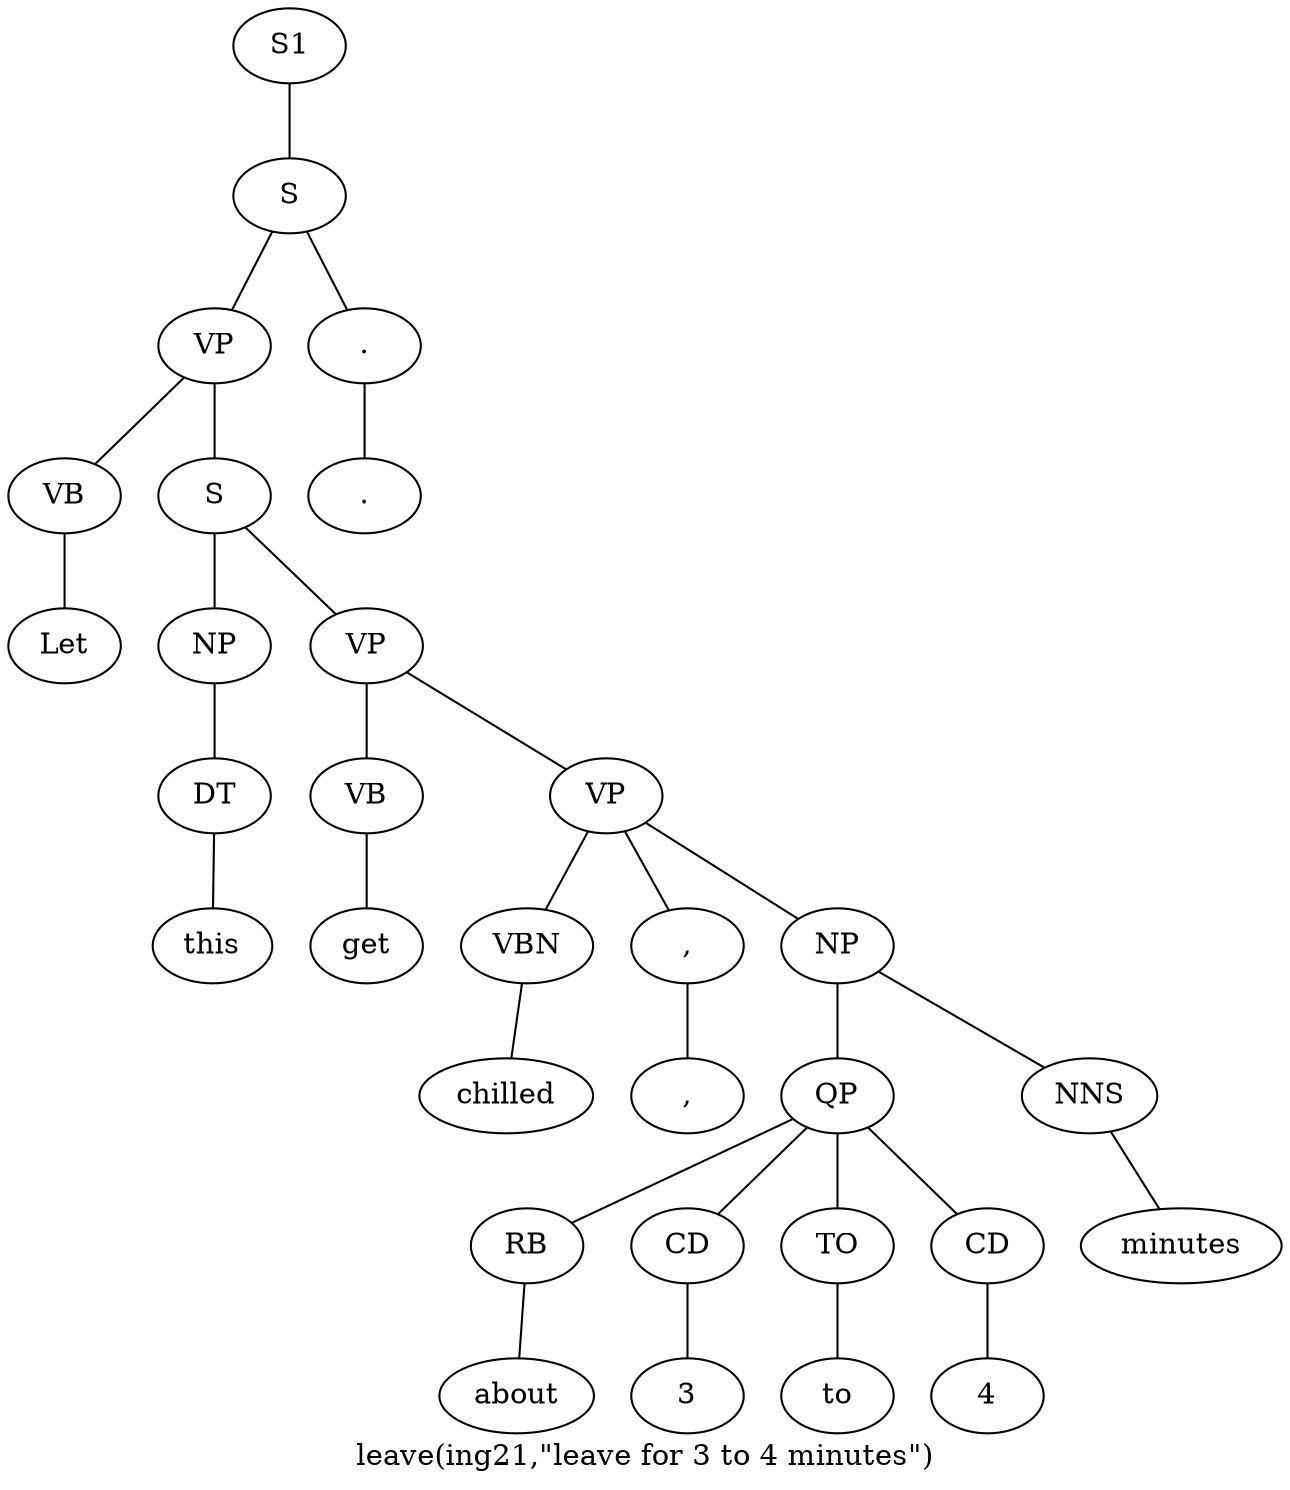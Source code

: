 graph SyntaxGraph {
	label = "leave(ing21,\"leave for 3 to 4 minutes\")";
	Node0 [label="S1"];
	Node1 [label="S"];
	Node2 [label="VP"];
	Node3 [label="VB"];
	Node4 [label="Let"];
	Node5 [label="S"];
	Node6 [label="NP"];
	Node7 [label="DT"];
	Node8 [label="this"];
	Node9 [label="VP"];
	Node10 [label="VB"];
	Node11 [label="get"];
	Node12 [label="VP"];
	Node13 [label="VBN"];
	Node14 [label="chilled"];
	Node15 [label=","];
	Node16 [label=","];
	Node17 [label="NP"];
	Node18 [label="QP"];
	Node19 [label="RB"];
	Node20 [label="about"];
	Node21 [label="CD"];
	Node22 [label="3"];
	Node23 [label="TO"];
	Node24 [label="to"];
	Node25 [label="CD"];
	Node26 [label="4"];
	Node27 [label="NNS"];
	Node28 [label="minutes"];
	Node29 [label="."];
	Node30 [label="."];

	Node0 -- Node1;
	Node1 -- Node2;
	Node1 -- Node29;
	Node2 -- Node3;
	Node2 -- Node5;
	Node3 -- Node4;
	Node5 -- Node6;
	Node5 -- Node9;
	Node6 -- Node7;
	Node7 -- Node8;
	Node9 -- Node10;
	Node9 -- Node12;
	Node10 -- Node11;
	Node12 -- Node13;
	Node12 -- Node15;
	Node12 -- Node17;
	Node13 -- Node14;
	Node15 -- Node16;
	Node17 -- Node18;
	Node17 -- Node27;
	Node18 -- Node19;
	Node18 -- Node21;
	Node18 -- Node23;
	Node18 -- Node25;
	Node19 -- Node20;
	Node21 -- Node22;
	Node23 -- Node24;
	Node25 -- Node26;
	Node27 -- Node28;
	Node29 -- Node30;
}